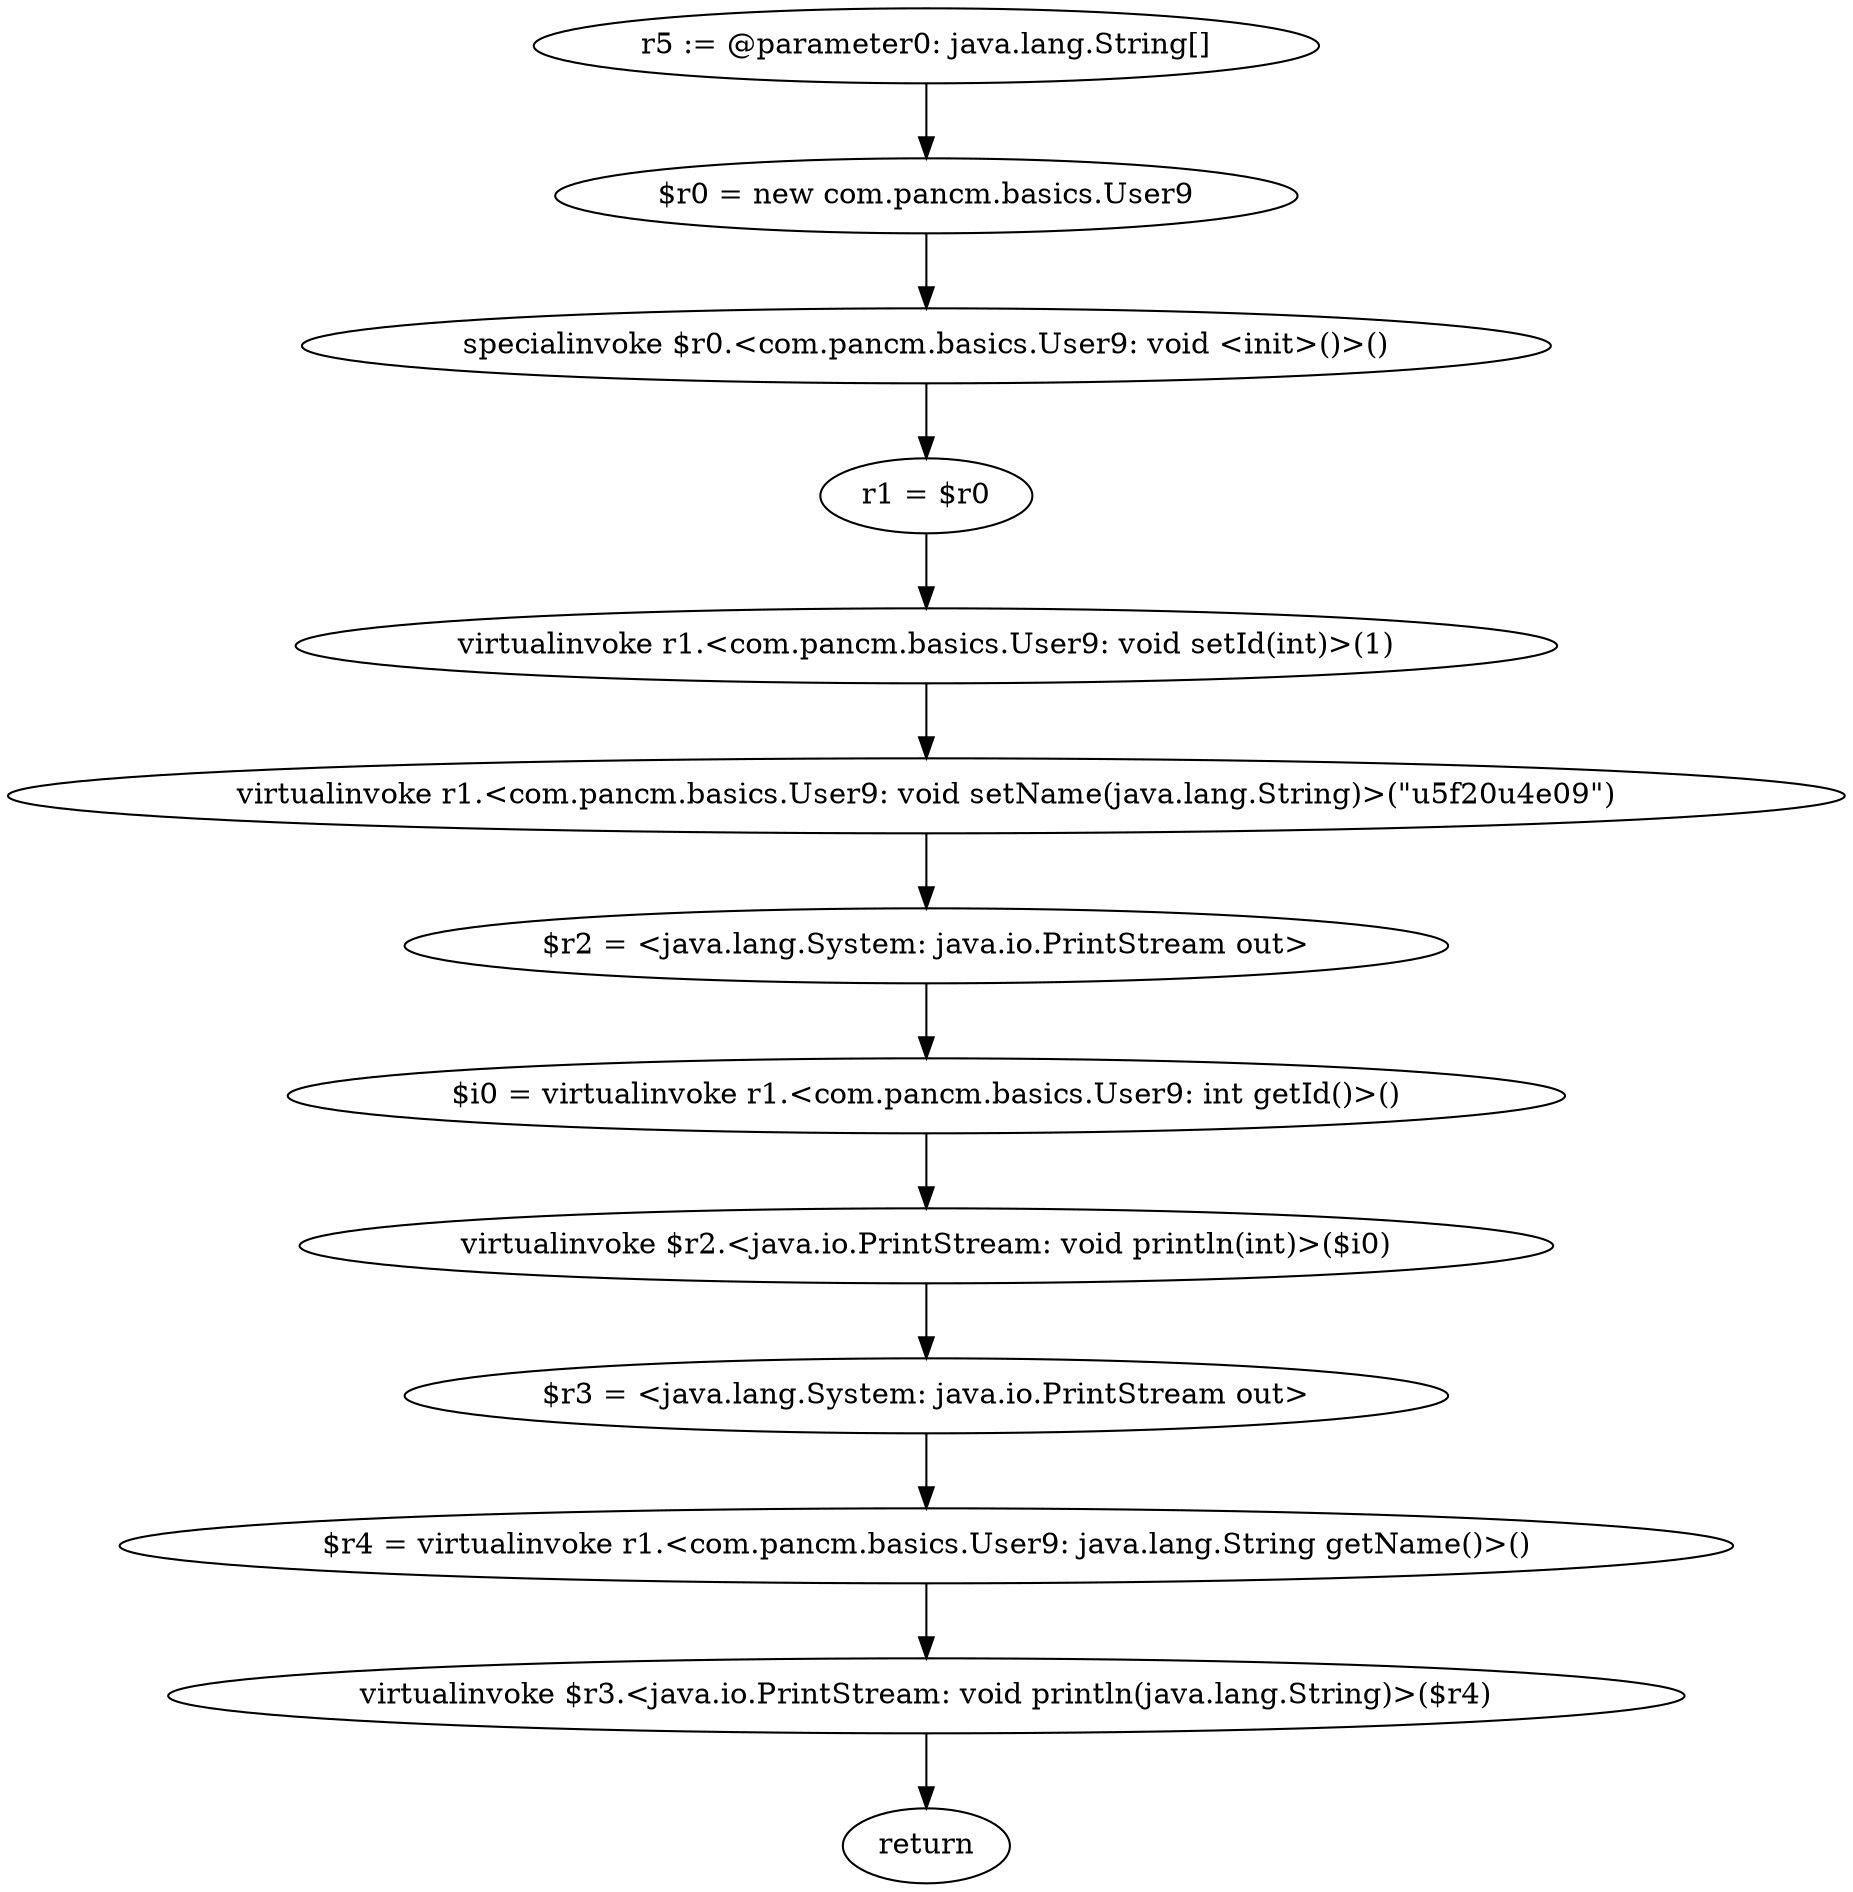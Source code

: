 digraph "unitGraph" {
    "r5 := @parameter0: java.lang.String[]"
    "$r0 = new com.pancm.basics.User9"
    "specialinvoke $r0.<com.pancm.basics.User9: void <init>()>()"
    "r1 = $r0"
    "virtualinvoke r1.<com.pancm.basics.User9: void setId(int)>(1)"
    "virtualinvoke r1.<com.pancm.basics.User9: void setName(java.lang.String)>(\"\u5f20\u4e09\")"
    "$r2 = <java.lang.System: java.io.PrintStream out>"
    "$i0 = virtualinvoke r1.<com.pancm.basics.User9: int getId()>()"
    "virtualinvoke $r2.<java.io.PrintStream: void println(int)>($i0)"
    "$r3 = <java.lang.System: java.io.PrintStream out>"
    "$r4 = virtualinvoke r1.<com.pancm.basics.User9: java.lang.String getName()>()"
    "virtualinvoke $r3.<java.io.PrintStream: void println(java.lang.String)>($r4)"
    "return"
    "r5 := @parameter0: java.lang.String[]"->"$r0 = new com.pancm.basics.User9";
    "$r0 = new com.pancm.basics.User9"->"specialinvoke $r0.<com.pancm.basics.User9: void <init>()>()";
    "specialinvoke $r0.<com.pancm.basics.User9: void <init>()>()"->"r1 = $r0";
    "r1 = $r0"->"virtualinvoke r1.<com.pancm.basics.User9: void setId(int)>(1)";
    "virtualinvoke r1.<com.pancm.basics.User9: void setId(int)>(1)"->"virtualinvoke r1.<com.pancm.basics.User9: void setName(java.lang.String)>(\"\u5f20\u4e09\")";
    "virtualinvoke r1.<com.pancm.basics.User9: void setName(java.lang.String)>(\"\u5f20\u4e09\")"->"$r2 = <java.lang.System: java.io.PrintStream out>";
    "$r2 = <java.lang.System: java.io.PrintStream out>"->"$i0 = virtualinvoke r1.<com.pancm.basics.User9: int getId()>()";
    "$i0 = virtualinvoke r1.<com.pancm.basics.User9: int getId()>()"->"virtualinvoke $r2.<java.io.PrintStream: void println(int)>($i0)";
    "virtualinvoke $r2.<java.io.PrintStream: void println(int)>($i0)"->"$r3 = <java.lang.System: java.io.PrintStream out>";
    "$r3 = <java.lang.System: java.io.PrintStream out>"->"$r4 = virtualinvoke r1.<com.pancm.basics.User9: java.lang.String getName()>()";
    "$r4 = virtualinvoke r1.<com.pancm.basics.User9: java.lang.String getName()>()"->"virtualinvoke $r3.<java.io.PrintStream: void println(java.lang.String)>($r4)";
    "virtualinvoke $r3.<java.io.PrintStream: void println(java.lang.String)>($r4)"->"return";
}
